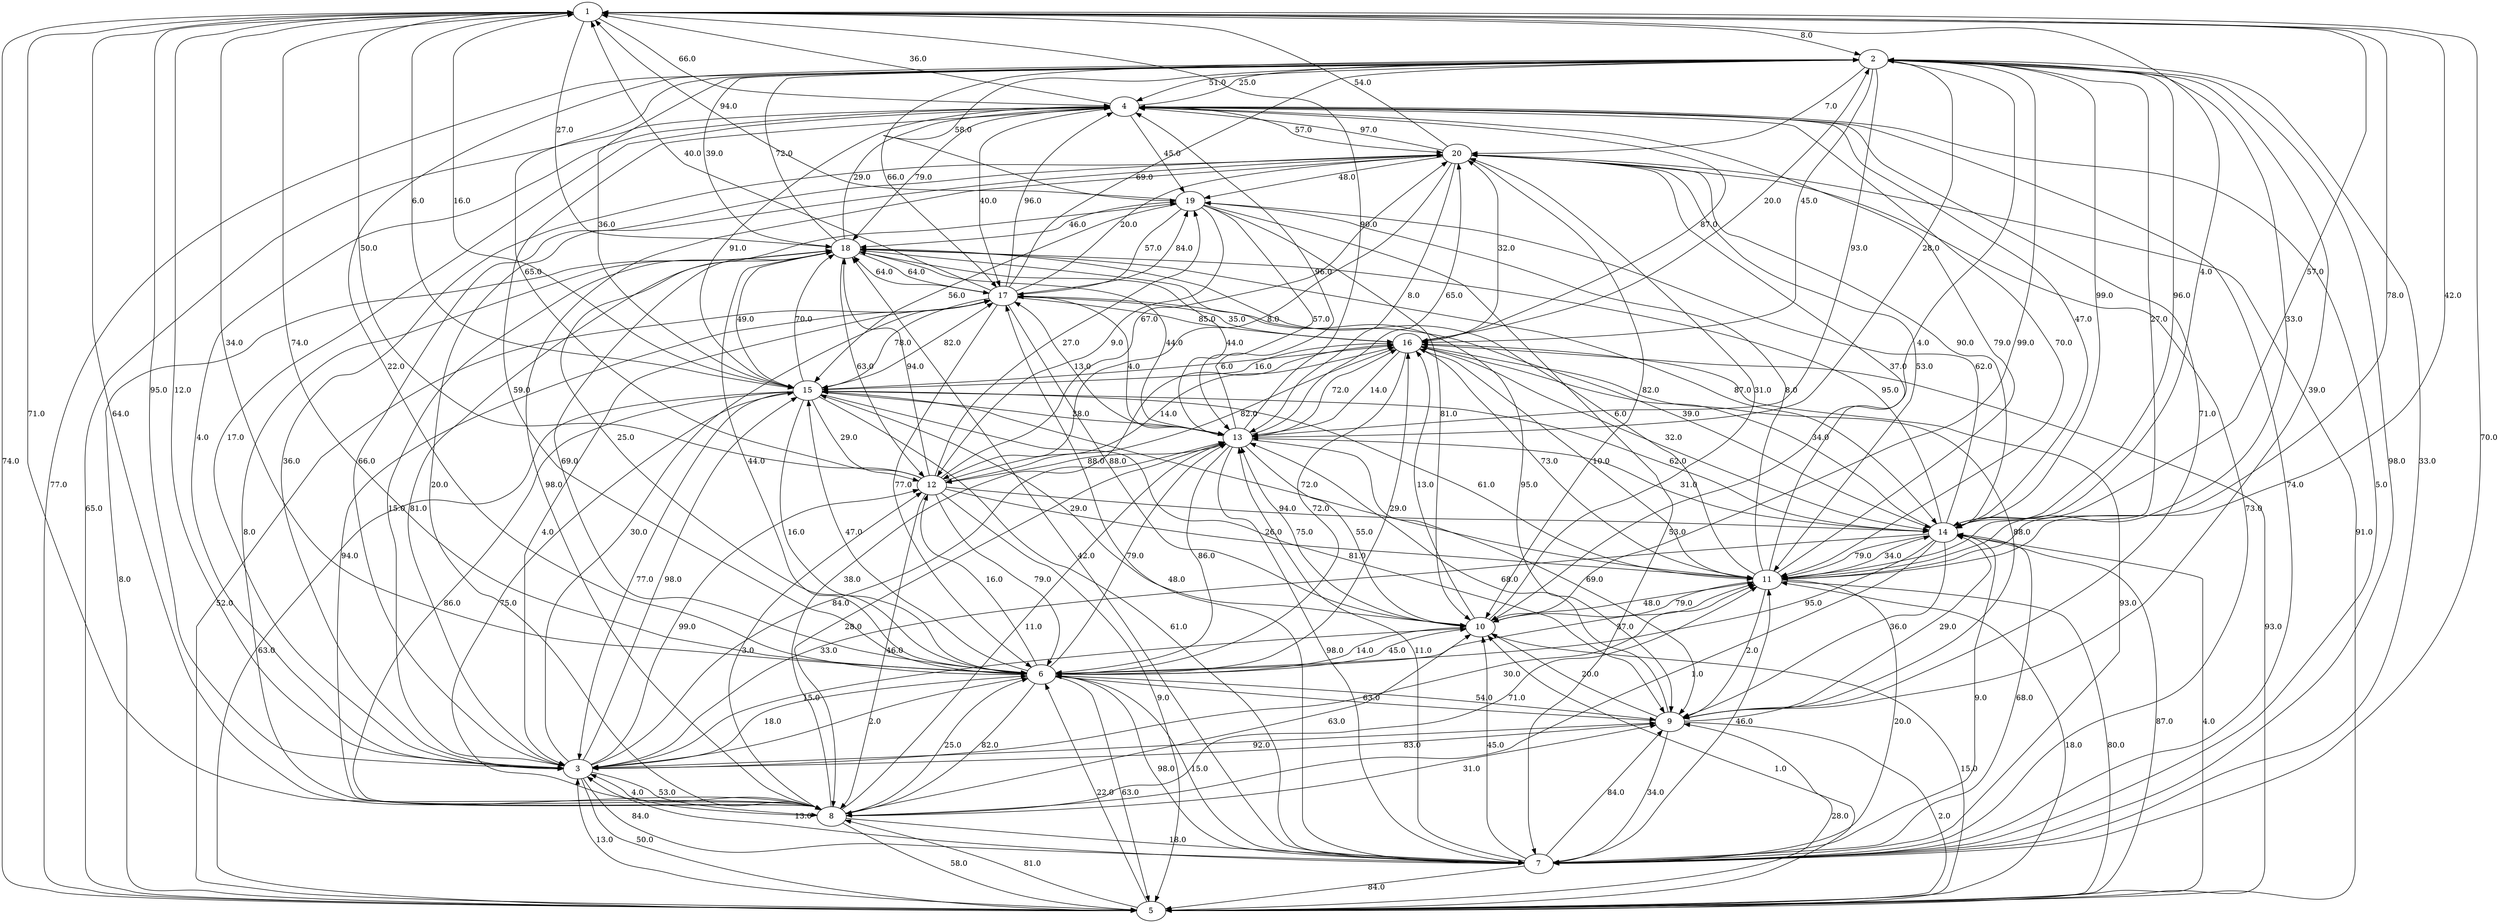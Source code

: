 strict digraph G {
  1 [ label="1" ];
  2 [ label="2" ];
  3 [ label="3" ];
  4 [ label="4" ];
  5 [ label="5" ];
  6 [ label="6" ];
  7 [ label="7" ];
  8 [ label="8" ];
  9 [ label="9" ];
  10 [ label="10" ];
  11 [ label="11" ];
  12 [ label="12" ];
  13 [ label="13" ];
  14 [ label="14" ];
  15 [ label="15" ];
  16 [ label="16" ];
  17 [ label="17" ];
  18 [ label="18" ];
  19 [ label="19" ];
  20 [ label="20" ];
  17 -> 3 [ label="4.0" ];
  14 -> 11 [ label="79.0" ];
  7 -> 17 [ label="48.0" ];
  1 -> 14 [ label="57.0" ];
  14 -> 6 [ label="95.0" ];
  11 -> 5 [ label="80.0" ];
  16 -> 20 [ label="32.0" ];
  10 -> 3 [ label="15.0" ];
  4 -> 14 [ label="47.0" ];
  14 -> 3 [ label="33.0" ];
  4 -> 7 [ label="74.0" ];
  3 -> 5 [ label="50.0" ];
  13 -> 18 [ label="44.0" ];
  6 -> 12 [ label="16.0" ];
  2 -> 17 [ label="66.0" ];
  5 -> 18 [ label="8.0" ];
  12 -> 2 [ label="65.0" ];
  2 -> 4 [ label="51.0" ];
  6 -> 18 [ label="69.0" ];
  6 -> 1 [ label="34.0" ];
  16 -> 2 [ label="20.0" ];
  9 -> 3 [ label="83.0" ];
  16 -> 14 [ label="32.0" ];
  8 -> 16 [ label="38.0" ];
  18 -> 9 [ label="95.0" ];
  4 -> 11 [ label="70.0" ];
  7 -> 14 [ label="68.0" ];
  18 -> 17 [ label="64.0" ];
  10 -> 13 [ label="75.0" ];
  11 -> 18 [ label="6.0" ];
  16 -> 15 [ label="16.0" ];
  9 -> 14 [ label="29.0" ];
  7 -> 1 [ label="70.0" ];
  11 -> 20 [ label="37.0" ];
  9 -> 6 [ label="63.0" ];
  8 -> 6 [ label="25.0" ];
  6 -> 2 [ label="22.0" ];
  13 -> 9 [ label="69.0" ];
  3 -> 8 [ label="53.0" ];
  13 -> 8 [ label="28.0" ];
  8 -> 20 [ label="20.0" ];
  11 -> 1 [ label="42.0" ];
  9 -> 4 [ label="71.0" ];
  17 -> 6 [ label="77.0" ];
  14 -> 7 [ label="9.0" ];
  20 -> 14 [ label="90.0" ];
  1 -> 8 [ label="64.0" ];
  8 -> 3 [ label="4.0" ];
  18 -> 13 [ label="44.0" ];
  15 -> 3 [ label="77.0" ];
  7 -> 4 [ label="5.0" ];
  15 -> 8 [ label="86.0" ];
  12 -> 16 [ label="14.0" ];
  14 -> 5 [ label="87.0" ];
  7 -> 5 [ label="84.0" ];
  20 -> 3 [ label="36.0" ];
  13 -> 12 [ label="88.0" ];
  3 -> 12 [ label="99.0" ];
  6 -> 16 [ label="29.0" ];
  6 -> 7 [ label="98.0" ];
  18 -> 6 [ label="44.0" ];
  17 -> 13 [ label="4.0" ];
  12 -> 6 [ label="79.0" ];
  5 -> 14 [ label="4.0" ];
  13 -> 1 [ label="90.0" ];
  2 -> 20 [ label="7.0" ];
  11 -> 14 [ label="34.0" ];
  5 -> 11 [ label="18.0" ];
  12 -> 11 [ label="26.0" ];
  17 -> 16 [ label="85.0" ];
  8 -> 18 [ label="8.0" ];
  3 -> 6 [ label="18.0" ];
  11 -> 19 [ label="8.0" ];
  17 -> 8 [ label="94.0" ];
  2 -> 7 [ label="98.0" ];
  14 -> 9 [ label="36.0" ];
  7 -> 10 [ label="45.0" ];
  10 -> 5 [ label="15.0" ];
  19 -> 15 [ label="56.0" ];
  18 -> 15 [ label="49.0" ];
  10 -> 2 [ label="99.0" ];
  4 -> 20 [ label="57.0" ];
  11 -> 15 [ label="72.0" ];
  9 -> 10 [ label="20.0" ];
  20 -> 8 [ label="98.0" ];
  7 -> 3 [ label="13.0" ];
  15 -> 16 [ label="6.0" ];
  7 -> 11 [ label="46.0" ];
  4 -> 3 [ label="4.0" ];
  1 -> 4 [ label="66.0" ];
  14 -> 18 [ label="95.0" ];
  12 -> 1 [ label="50.0" ];
  16 -> 6 [ label="72.0" ];
  1 -> 18 [ label="27.0" ];
  15 -> 6 [ label="16.0" ];
  8 -> 7 [ label="18.0" ];
  16 -> 9 [ label="88.0" ];
  19 -> 12 [ label="9.0" ];
  19 -> 17 [ label="57.0" ];
  11 -> 2 [ label="27.0" ];
  15 -> 18 [ label="70.0" ];
  20 -> 7 [ label="73.0" ];
  6 -> 13 [ label="79.0" ];
  3 -> 1 [ label="95.0" ];
  7 -> 2 [ label="33.0" ];
  20 -> 1 [ label="54.0" ];
  8 -> 11 [ label="71.0" ];
  2 -> 18 [ label="39.0" ];
  20 -> 19 [ label="48.0" ];
  13 -> 17 [ label="13.0" ];
  19 -> 18 [ label="46.0" ];
  6 -> 10 [ label="45.0" ];
  15 -> 1 [ label="16.0" ];
  13 -> 10 [ label="55.0" ];
  6 -> 5 [ label="63.0" ];
  14 -> 15 [ label="62.0" ];
  1 -> 3 [ label="12.0" ];
  5 -> 3 [ label="13.0" ];
  6 -> 4 [ label="59.0" ];
  1 -> 11 [ label="78.0" ];
  6 -> 9 [ label="54.0" ];
  15 -> 17 [ label="82.0" ];
  20 -> 11 [ label="53.0" ];
  16 -> 7 [ label="93.0" ];
  16 -> 13 [ label="14.0" ];
  17 -> 1 [ label="40.0" ];
  17 -> 2 [ label="69.0" ];
  5 -> 6 [ label="22.0" ];
  3 -> 20 [ label="66.0" ];
  14 -> 19 [ label="62.0" ];
  3 -> 17 [ label="30.0" ];
  7 -> 6 [ label="15.0" ];
  2 -> 16 [ label="45.0" ];
  4 -> 18 [ label="79.0" ];
  5 -> 10 [ label="1.0" ];
  12 -> 5 [ label="9.0" ];
  9 -> 13 [ label="68.0" ];
  14 -> 13 [ label="31.0" ];
  19 -> 7 [ label="53.0" ];
  14 -> 1 [ label="4.0" ];
  8 -> 5 [ label="58.0" ];
  13 -> 20 [ label="65.0" ];
  12 -> 18 [ label="94.0" ];
  13 -> 4 [ label="96.0" ];
  14 -> 2 [ label="96.0" ];
  2 -> 14 [ label="99.0" ];
  8 -> 9 [ label="31.0" ];
  1 -> 5 [ label="74.0" ];
  15 -> 12 [ label="29.0" ];
  7 -> 13 [ label="11.0" ];
  6 -> 3 [ label="2.0" ];
  20 -> 5 [ label="91.0" ];
  3 -> 11 [ label="30.0" ];
  16 -> 17 [ label="35.0" ];
  5 -> 17 [ label="52.0" ];
  17 -> 20 [ label="20.0" ];
  19 -> 10 [ label="81.0" ];
  8 -> 15 [ label="75.0" ];
  4 -> 16 [ label="87.0" ];
  11 -> 10 [ label="79.0" ];
  3 -> 18 [ label="15.0" ];
  11 -> 16 [ label="10.0" ];
  20 -> 10 [ label="82.0" ];
  17 -> 19 [ label="84.0" ];
  20 -> 12 [ label="8.0" ];
  1 -> 6 [ label="74.0" ];
  8 -> 10 [ label="63.0" ];
  6 -> 19 [ label="25.0" ];
  7 -> 18 [ label="42.0" ];
  3 -> 13 [ label="84.0" ];
  9 -> 5 [ label="2.0" ];
  8 -> 1 [ label="71.0" ];
  13 -> 7 [ label="98.0" ];
  15 -> 4 [ label="91.0" ];
  10 -> 6 [ label="14.0" ];
  17 -> 14 [ label="39.0" ];
  9 -> 7 [ label="34.0" ];
  12 -> 19 [ label="27.0" ];
  19 -> 13 [ label="57.0" ];
  15 -> 13 [ label="38.0" ];
  2 -> 5 [ label="77.0" ];
  15 -> 9 [ label="81.0" ];
  18 -> 12 [ label="63.0" ];
  10 -> 15 [ label="29.0" ];
  7 -> 9 [ label="84.0" ];
  1 -> 15 [ label="6.0" ];
  17 -> 18 [ label="64.0" ];
  17 -> 4 [ label="96.0" ];
  4 -> 19 [ label="45.0" ];
  12 -> 8 [ label="46.0" ];
  4 -> 2 [ label="25.0" ];
  14 -> 8 [ label="1.0" ];
  17 -> 10 [ label="88.0" ];
  14 -> 16 [ label="34.0" ];
  13 -> 6 [ label="86.0" ];
  15 -> 5 [ label="63.0" ];
  1 -> 2 [ label="8.0" ];
  17 -> 15 [ label="78.0" ];
  11 -> 7 [ label="20.0" ];
  5 -> 9 [ label="28.0" ];
  2 -> 11 [ label="33.0" ];
  5 -> 8 [ label="81.0" ];
  13 -> 16 [ label="72.0" ];
  8 -> 12 [ label="3.0" ];
  20 -> 4 [ label="97.0" ];
  2 -> 9 [ label="39.0" ];
  8 -> 13 [ label="11.0" ];
  15 -> 7 [ label="61.0" ];
  6 -> 15 [ label="47.0" ];
  18 -> 3 [ label="81.0" ];
  20 -> 13 [ label="8.0" ];
  18 -> 2 [ label="72.0" ];
  2 -> 19 [ label="58.0" ];
  3 -> 15 [ label="98.0" ];
  2 -> 10 [ label="4.0" ];
  16 -> 12 [ label="82.0" ];
  11 -> 4 [ label="79.0" ];
  5 -> 16 [ label="93.0" ];
  4 -> 17 [ label="40.0" ];
  10 -> 11 [ label="48.0" ];
  11 -> 9 [ label="2.0" ];
  18 -> 14 [ label="87.0" ];
  13 -> 2 [ label="28.0" ];
  12 -> 14 [ label="94.0" ];
  16 -> 11 [ label="73.0" ];
  6 -> 8 [ label="82.0" ];
  10 -> 16 [ label="13.0" ];
  12 -> 20 [ label="67.0" ];
  4 -> 1 [ label="36.0" ];
  3 -> 7 [ label="84.0" ];
  19 -> 1 [ label="94.0" ];
  5 -> 4 [ label="65.0" ];
  3 -> 9 [ label="92.0" ];
  15 -> 11 [ label="61.0" ];
  2 -> 13 [ label="93.0" ];
  18 -> 4 [ label="29.0" ];
  3 -> 4 [ label="17.0" ];
  6 -> 11 [ label="37.0" ];
  10 -> 20 [ label="31.0" ];
  2 -> 15 [ label="36.0" ];
}
